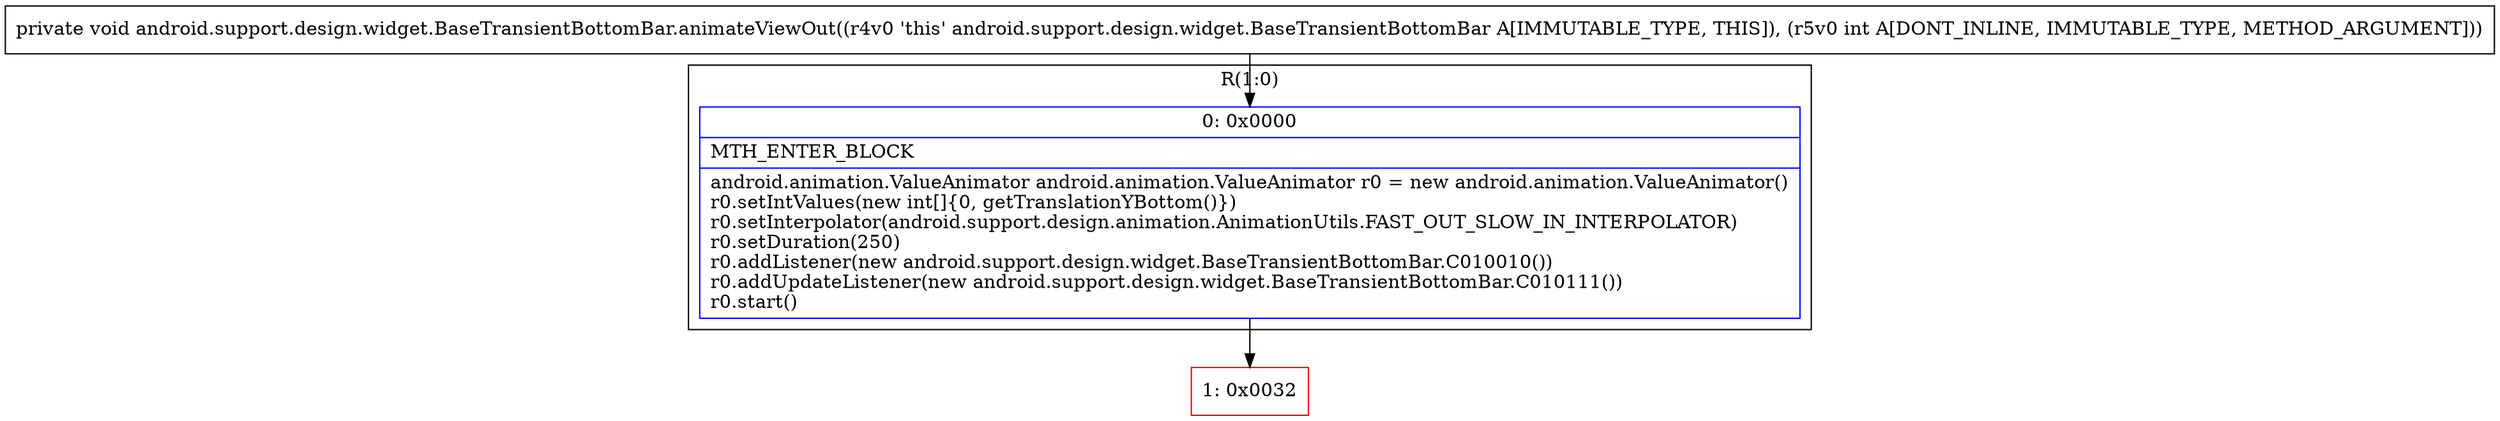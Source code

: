 digraph "CFG forandroid.support.design.widget.BaseTransientBottomBar.animateViewOut(I)V" {
subgraph cluster_Region_418173173 {
label = "R(1:0)";
node [shape=record,color=blue];
Node_0 [shape=record,label="{0\:\ 0x0000|MTH_ENTER_BLOCK\l|android.animation.ValueAnimator android.animation.ValueAnimator r0 = new android.animation.ValueAnimator()\lr0.setIntValues(new int[]\{0, getTranslationYBottom()\})\lr0.setInterpolator(android.support.design.animation.AnimationUtils.FAST_OUT_SLOW_IN_INTERPOLATOR)\lr0.setDuration(250)\lr0.addListener(new android.support.design.widget.BaseTransientBottomBar.C010010())\lr0.addUpdateListener(new android.support.design.widget.BaseTransientBottomBar.C010111())\lr0.start()\l}"];
}
Node_1 [shape=record,color=red,label="{1\:\ 0x0032}"];
MethodNode[shape=record,label="{private void android.support.design.widget.BaseTransientBottomBar.animateViewOut((r4v0 'this' android.support.design.widget.BaseTransientBottomBar A[IMMUTABLE_TYPE, THIS]), (r5v0 int A[DONT_INLINE, IMMUTABLE_TYPE, METHOD_ARGUMENT])) }"];
MethodNode -> Node_0;
Node_0 -> Node_1;
}

